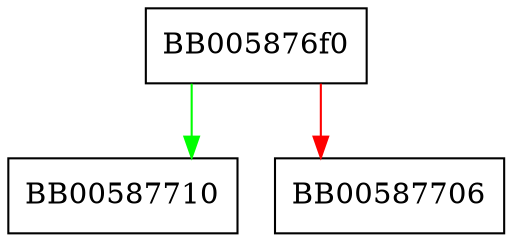 digraph ossl_ec_key_gen {
  node [shape="box"];
  graph [splines=ortho];
  BB005876f0 -> BB00587710 [color="green"];
  BB005876f0 -> BB00587706 [color="red"];
}